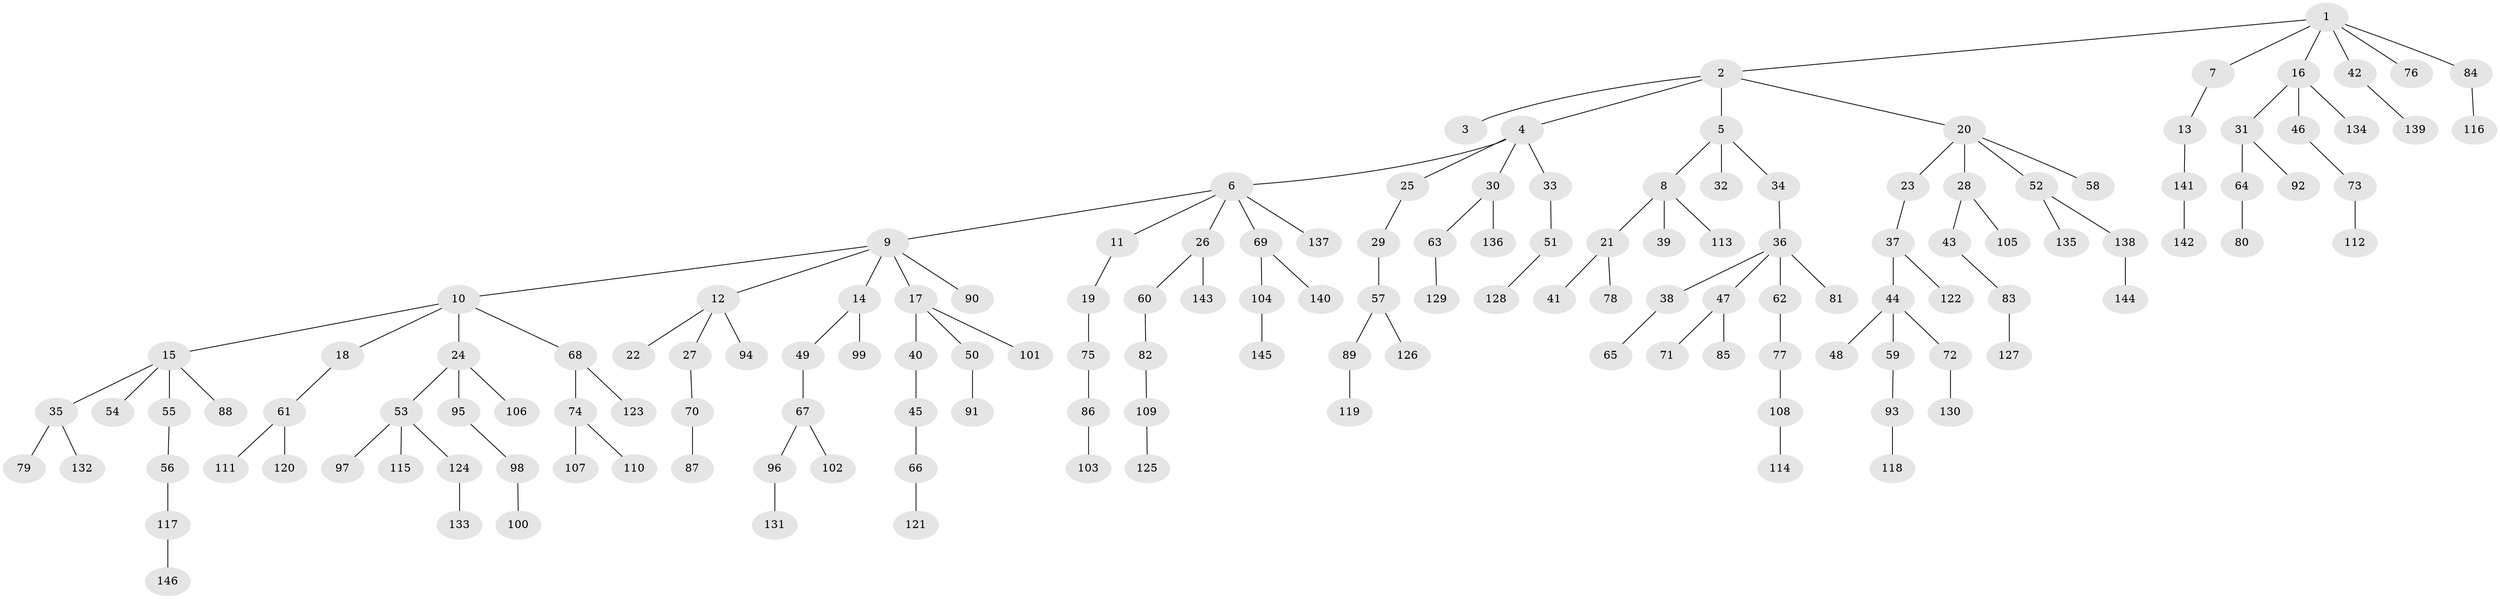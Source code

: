 // coarse degree distribution, {4: 0.09090909090909091, 3: 0.11363636363636363, 1: 0.5681818181818182, 6: 0.022727272727272728, 2: 0.1590909090909091, 5: 0.045454545454545456}
// Generated by graph-tools (version 1.1) at 2025/37/03/04/25 23:37:20]
// undirected, 146 vertices, 145 edges
graph export_dot {
  node [color=gray90,style=filled];
  1;
  2;
  3;
  4;
  5;
  6;
  7;
  8;
  9;
  10;
  11;
  12;
  13;
  14;
  15;
  16;
  17;
  18;
  19;
  20;
  21;
  22;
  23;
  24;
  25;
  26;
  27;
  28;
  29;
  30;
  31;
  32;
  33;
  34;
  35;
  36;
  37;
  38;
  39;
  40;
  41;
  42;
  43;
  44;
  45;
  46;
  47;
  48;
  49;
  50;
  51;
  52;
  53;
  54;
  55;
  56;
  57;
  58;
  59;
  60;
  61;
  62;
  63;
  64;
  65;
  66;
  67;
  68;
  69;
  70;
  71;
  72;
  73;
  74;
  75;
  76;
  77;
  78;
  79;
  80;
  81;
  82;
  83;
  84;
  85;
  86;
  87;
  88;
  89;
  90;
  91;
  92;
  93;
  94;
  95;
  96;
  97;
  98;
  99;
  100;
  101;
  102;
  103;
  104;
  105;
  106;
  107;
  108;
  109;
  110;
  111;
  112;
  113;
  114;
  115;
  116;
  117;
  118;
  119;
  120;
  121;
  122;
  123;
  124;
  125;
  126;
  127;
  128;
  129;
  130;
  131;
  132;
  133;
  134;
  135;
  136;
  137;
  138;
  139;
  140;
  141;
  142;
  143;
  144;
  145;
  146;
  1 -- 2;
  1 -- 7;
  1 -- 16;
  1 -- 42;
  1 -- 76;
  1 -- 84;
  2 -- 3;
  2 -- 4;
  2 -- 5;
  2 -- 20;
  4 -- 6;
  4 -- 25;
  4 -- 30;
  4 -- 33;
  5 -- 8;
  5 -- 32;
  5 -- 34;
  6 -- 9;
  6 -- 11;
  6 -- 26;
  6 -- 69;
  6 -- 137;
  7 -- 13;
  8 -- 21;
  8 -- 39;
  8 -- 113;
  9 -- 10;
  9 -- 12;
  9 -- 14;
  9 -- 17;
  9 -- 90;
  10 -- 15;
  10 -- 18;
  10 -- 24;
  10 -- 68;
  11 -- 19;
  12 -- 22;
  12 -- 27;
  12 -- 94;
  13 -- 141;
  14 -- 49;
  14 -- 99;
  15 -- 35;
  15 -- 54;
  15 -- 55;
  15 -- 88;
  16 -- 31;
  16 -- 46;
  16 -- 134;
  17 -- 40;
  17 -- 50;
  17 -- 101;
  18 -- 61;
  19 -- 75;
  20 -- 23;
  20 -- 28;
  20 -- 52;
  20 -- 58;
  21 -- 41;
  21 -- 78;
  23 -- 37;
  24 -- 53;
  24 -- 95;
  24 -- 106;
  25 -- 29;
  26 -- 60;
  26 -- 143;
  27 -- 70;
  28 -- 43;
  28 -- 105;
  29 -- 57;
  30 -- 63;
  30 -- 136;
  31 -- 64;
  31 -- 92;
  33 -- 51;
  34 -- 36;
  35 -- 79;
  35 -- 132;
  36 -- 38;
  36 -- 47;
  36 -- 62;
  36 -- 81;
  37 -- 44;
  37 -- 122;
  38 -- 65;
  40 -- 45;
  42 -- 139;
  43 -- 83;
  44 -- 48;
  44 -- 59;
  44 -- 72;
  45 -- 66;
  46 -- 73;
  47 -- 71;
  47 -- 85;
  49 -- 67;
  50 -- 91;
  51 -- 128;
  52 -- 135;
  52 -- 138;
  53 -- 97;
  53 -- 115;
  53 -- 124;
  55 -- 56;
  56 -- 117;
  57 -- 89;
  57 -- 126;
  59 -- 93;
  60 -- 82;
  61 -- 111;
  61 -- 120;
  62 -- 77;
  63 -- 129;
  64 -- 80;
  66 -- 121;
  67 -- 96;
  67 -- 102;
  68 -- 74;
  68 -- 123;
  69 -- 104;
  69 -- 140;
  70 -- 87;
  72 -- 130;
  73 -- 112;
  74 -- 107;
  74 -- 110;
  75 -- 86;
  77 -- 108;
  82 -- 109;
  83 -- 127;
  84 -- 116;
  86 -- 103;
  89 -- 119;
  93 -- 118;
  95 -- 98;
  96 -- 131;
  98 -- 100;
  104 -- 145;
  108 -- 114;
  109 -- 125;
  117 -- 146;
  124 -- 133;
  138 -- 144;
  141 -- 142;
}
